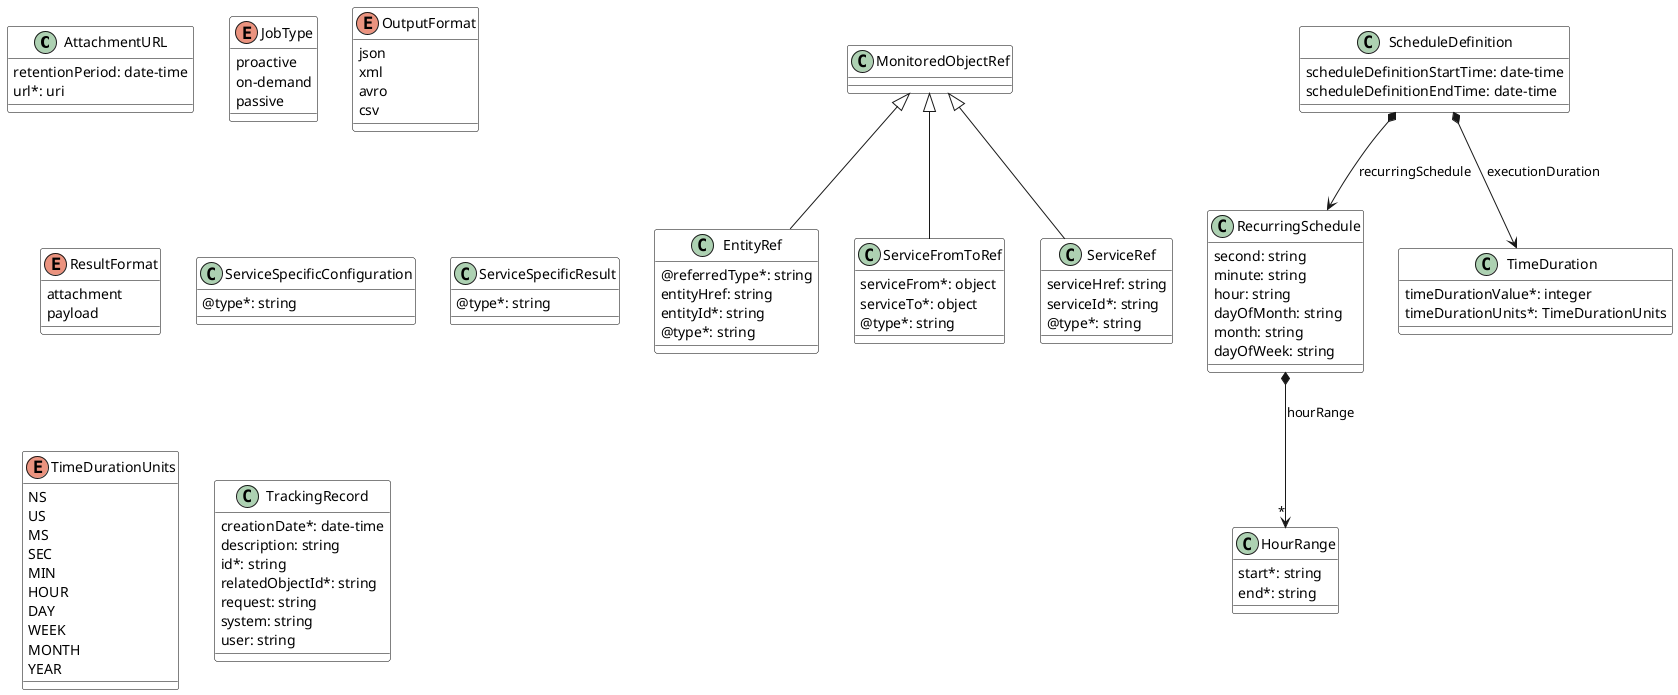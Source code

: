 @startuml performanceMonitoringDataModelPart5
skinparam {
    ClassBackgroundColor White
    ClassBorderColor Black
}

class AttachmentURL {

    retentionPeriod: date-time
    url*: uri
}




class EntityRef {

    @referredType*: string
    entityHref: string
    entityId*: string
    @type*: string
}

class HourRange {

    start*: string
    end*: string
}



enum JobType {

    proactive
    on-demand
    passive
}




class MonitoredObjectRef {

}



enum OutputFormat {

    json
    xml
    avro
    csv
}









class RecurringSchedule {

    second: string
    minute: string
    hour: string
    dayOfMonth: string
    month: string
    dayOfWeek: string
}

RecurringSchedule *-->"*" HourRange : hourRange





enum ResultFormat {

    attachment
    payload
}
class ScheduleDefinition {

    scheduleDefinitionStartTime: date-time
    scheduleDefinitionEndTime: date-time
}

ScheduleDefinition *--> RecurringSchedule : recurringSchedule
ScheduleDefinition *--> TimeDuration : executionDuration


class ServiceFromToRef {

    serviceFrom*: object
    serviceTo*: object
    @type*: string
}



class ServiceRef {

    serviceHref: string
    serviceId*: string
    @type*: string
}



class ServiceSpecificConfiguration {

    @type*: string
}



class ServiceSpecificResult {

    @type*: string
}



class TimeDuration {

    timeDurationValue*: integer
    timeDurationUnits*: TimeDurationUnits
}



enum TimeDurationUnits {

    NS
    US
    MS
    SEC
    MIN
    HOUR
    DAY
    WEEK
    MONTH
    YEAR
}
class TrackingRecord {

    creationDate*: date-time
    description: string
    id*: string
    relatedObjectId*: string
    request: string
    system: string
    user: string
}

MonitoredObjectRef <|-- EntityRef
MonitoredObjectRef <|-- ServiceFromToRef
MonitoredObjectRef <|-- ServiceRef

@enduml